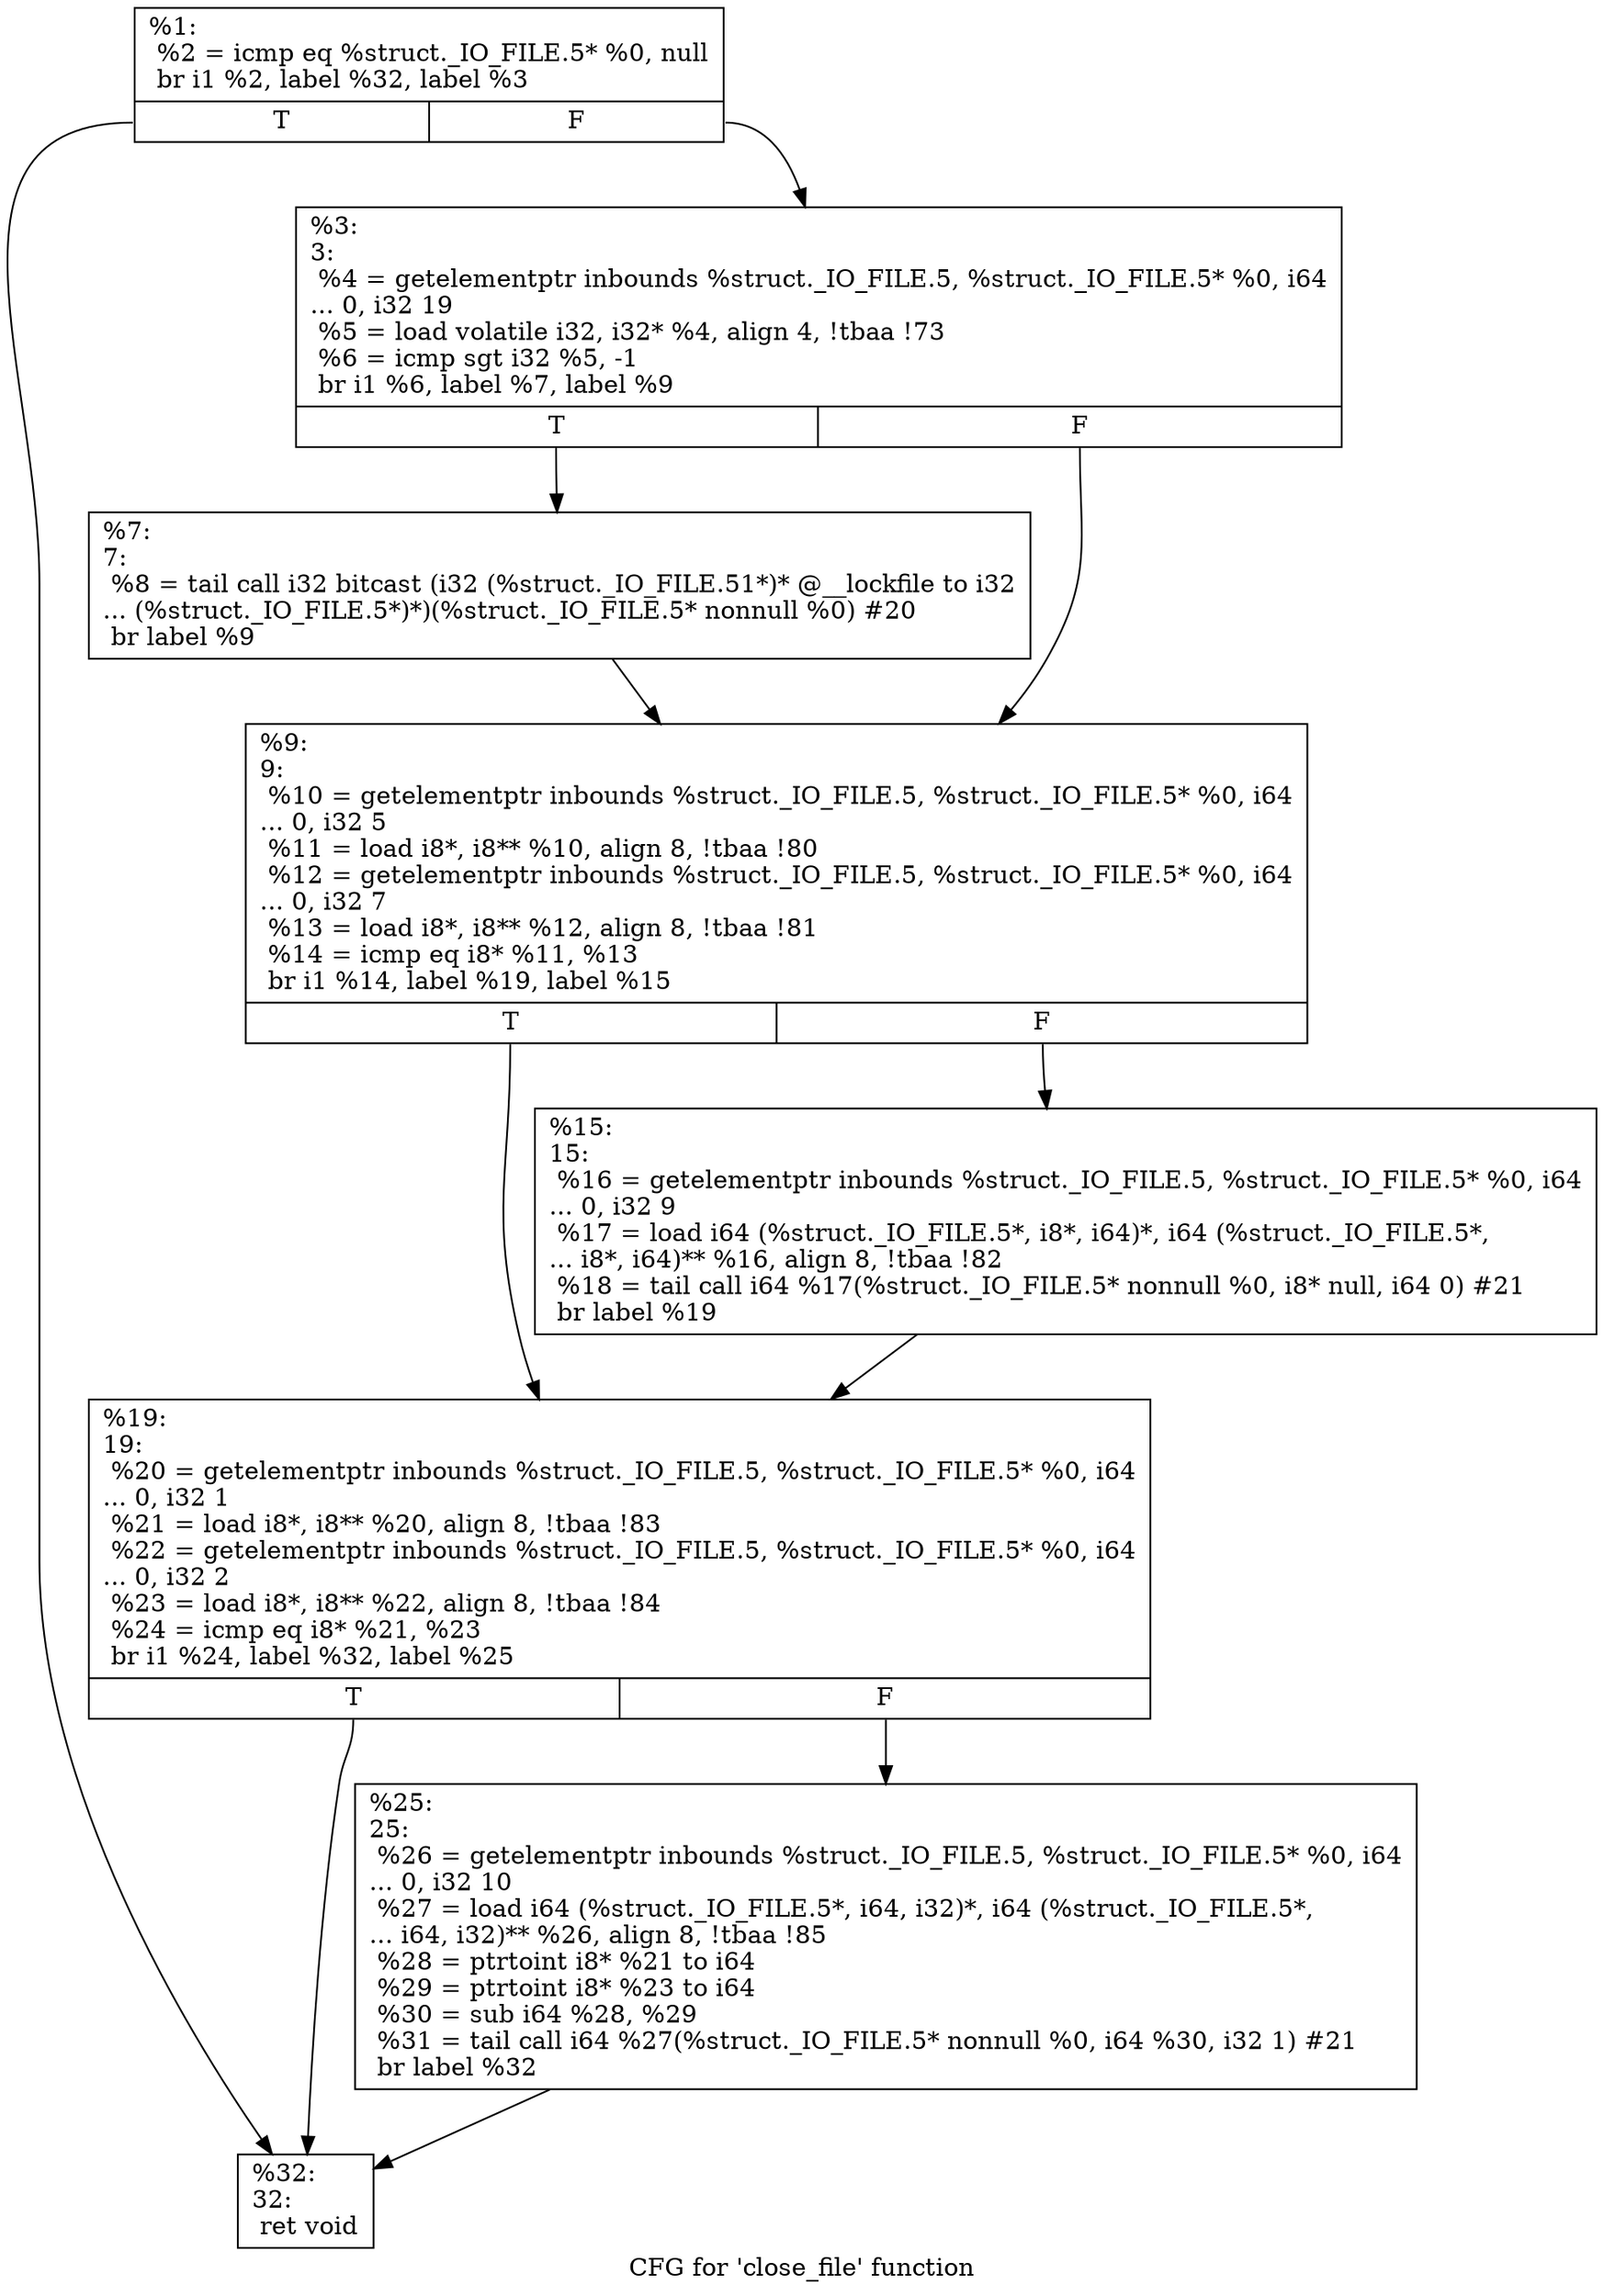 digraph "CFG for 'close_file' function" {
	label="CFG for 'close_file' function";

	Node0x2362fa0 [shape=record,label="{%1:\l  %2 = icmp eq %struct._IO_FILE.5* %0, null\l  br i1 %2, label %32, label %3\l|{<s0>T|<s1>F}}"];
	Node0x2362fa0:s0 -> Node0x23631d0;
	Node0x2362fa0:s1 -> Node0x2362ff0;
	Node0x2362ff0 [shape=record,label="{%3:\l3:                                                \l  %4 = getelementptr inbounds %struct._IO_FILE.5, %struct._IO_FILE.5* %0, i64\l... 0, i32 19\l  %5 = load volatile i32, i32* %4, align 4, !tbaa !73\l  %6 = icmp sgt i32 %5, -1\l  br i1 %6, label %7, label %9\l|{<s0>T|<s1>F}}"];
	Node0x2362ff0:s0 -> Node0x2363040;
	Node0x2362ff0:s1 -> Node0x2363090;
	Node0x2363040 [shape=record,label="{%7:\l7:                                                \l  %8 = tail call i32 bitcast (i32 (%struct._IO_FILE.51*)* @__lockfile to i32\l... (%struct._IO_FILE.5*)*)(%struct._IO_FILE.5* nonnull %0) #20\l  br label %9\l}"];
	Node0x2363040 -> Node0x2363090;
	Node0x2363090 [shape=record,label="{%9:\l9:                                                \l  %10 = getelementptr inbounds %struct._IO_FILE.5, %struct._IO_FILE.5* %0, i64\l... 0, i32 5\l  %11 = load i8*, i8** %10, align 8, !tbaa !80\l  %12 = getelementptr inbounds %struct._IO_FILE.5, %struct._IO_FILE.5* %0, i64\l... 0, i32 7\l  %13 = load i8*, i8** %12, align 8, !tbaa !81\l  %14 = icmp eq i8* %11, %13\l  br i1 %14, label %19, label %15\l|{<s0>T|<s1>F}}"];
	Node0x2363090:s0 -> Node0x2363130;
	Node0x2363090:s1 -> Node0x23630e0;
	Node0x23630e0 [shape=record,label="{%15:\l15:                                               \l  %16 = getelementptr inbounds %struct._IO_FILE.5, %struct._IO_FILE.5* %0, i64\l... 0, i32 9\l  %17 = load i64 (%struct._IO_FILE.5*, i8*, i64)*, i64 (%struct._IO_FILE.5*,\l... i8*, i64)** %16, align 8, !tbaa !82\l  %18 = tail call i64 %17(%struct._IO_FILE.5* nonnull %0, i8* null, i64 0) #21\l  br label %19\l}"];
	Node0x23630e0 -> Node0x2363130;
	Node0x2363130 [shape=record,label="{%19:\l19:                                               \l  %20 = getelementptr inbounds %struct._IO_FILE.5, %struct._IO_FILE.5* %0, i64\l... 0, i32 1\l  %21 = load i8*, i8** %20, align 8, !tbaa !83\l  %22 = getelementptr inbounds %struct._IO_FILE.5, %struct._IO_FILE.5* %0, i64\l... 0, i32 2\l  %23 = load i8*, i8** %22, align 8, !tbaa !84\l  %24 = icmp eq i8* %21, %23\l  br i1 %24, label %32, label %25\l|{<s0>T|<s1>F}}"];
	Node0x2363130:s0 -> Node0x23631d0;
	Node0x2363130:s1 -> Node0x2363180;
	Node0x2363180 [shape=record,label="{%25:\l25:                                               \l  %26 = getelementptr inbounds %struct._IO_FILE.5, %struct._IO_FILE.5* %0, i64\l... 0, i32 10\l  %27 = load i64 (%struct._IO_FILE.5*, i64, i32)*, i64 (%struct._IO_FILE.5*,\l... i64, i32)** %26, align 8, !tbaa !85\l  %28 = ptrtoint i8* %21 to i64\l  %29 = ptrtoint i8* %23 to i64\l  %30 = sub i64 %28, %29\l  %31 = tail call i64 %27(%struct._IO_FILE.5* nonnull %0, i64 %30, i32 1) #21\l  br label %32\l}"];
	Node0x2363180 -> Node0x23631d0;
	Node0x23631d0 [shape=record,label="{%32:\l32:                                               \l  ret void\l}"];
}
